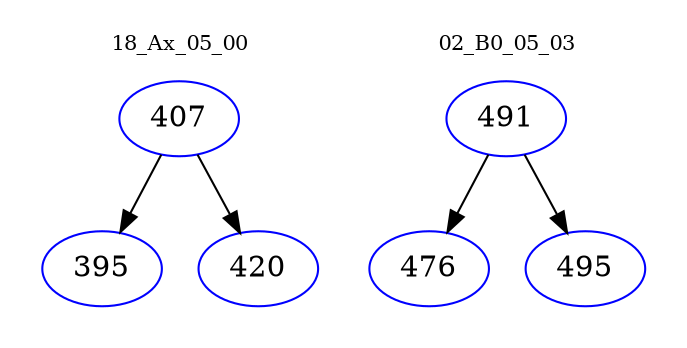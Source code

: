 digraph{
subgraph cluster_0 {
color = white
label = "18_Ax_05_00";
fontsize=10;
T0_407 [label="407", color="blue"]
T0_407 -> T0_395 [color="black"]
T0_395 [label="395", color="blue"]
T0_407 -> T0_420 [color="black"]
T0_420 [label="420", color="blue"]
}
subgraph cluster_1 {
color = white
label = "02_B0_05_03";
fontsize=10;
T1_491 [label="491", color="blue"]
T1_491 -> T1_476 [color="black"]
T1_476 [label="476", color="blue"]
T1_491 -> T1_495 [color="black"]
T1_495 [label="495", color="blue"]
}
}
